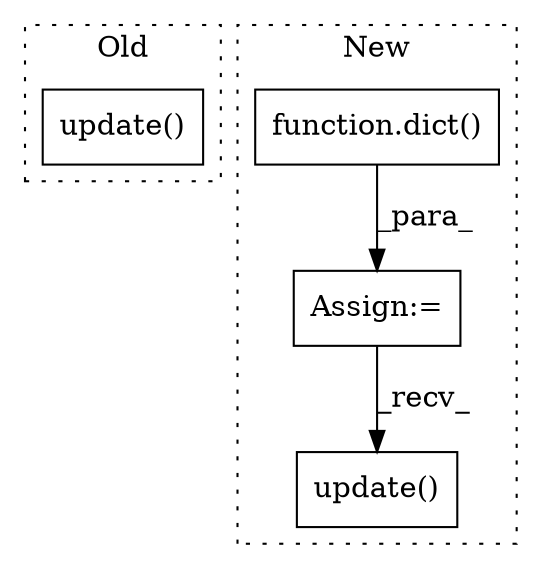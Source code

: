 digraph G {
subgraph cluster0 {
1 [label="update()" a="75" s="4029,4049" l="14,1" shape="box"];
label = "Old";
style="dotted";
}
subgraph cluster1 {
2 [label="function.dict()" a="75" s="4155" l="6" shape="box"];
3 [label="Assign:=" a="68" s="4152" l="3" shape="box"];
4 [label="update()" a="75" s="4179,4235" l="27,1" shape="box"];
label = "New";
style="dotted";
}
2 -> 3 [label="_para_"];
3 -> 4 [label="_recv_"];
}